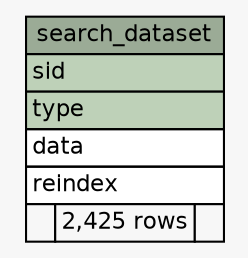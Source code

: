 // dot 2.30.1 on Mac OS X 10.8.3
// SchemaSpy rev 590
digraph "search_dataset" {
  graph [
    rankdir="RL"
    bgcolor="#f7f7f7"
    nodesep="0.18"
    ranksep="0.46"
    fontname="Helvetica"
    fontsize="11"
  ];
  node [
    fontname="Helvetica"
    fontsize="11"
    shape="plaintext"
  ];
  edge [
    arrowsize="0.8"
  ];
  "search_dataset" [
    label=<
    <TABLE BORDER="0" CELLBORDER="1" CELLSPACING="0" BGCOLOR="#ffffff">
      <TR><TD COLSPAN="3" BGCOLOR="#9bab96" ALIGN="CENTER">search_dataset</TD></TR>
      <TR><TD PORT="sid" COLSPAN="3" BGCOLOR="#bed1b8" ALIGN="LEFT">sid</TD></TR>
      <TR><TD PORT="type" COLSPAN="3" BGCOLOR="#bed1b8" ALIGN="LEFT">type</TD></TR>
      <TR><TD PORT="data" COLSPAN="3" ALIGN="LEFT">data</TD></TR>
      <TR><TD PORT="reindex" COLSPAN="3" ALIGN="LEFT">reindex</TD></TR>
      <TR><TD ALIGN="LEFT" BGCOLOR="#f7f7f7">  </TD><TD ALIGN="RIGHT" BGCOLOR="#f7f7f7">2,425 rows</TD><TD ALIGN="RIGHT" BGCOLOR="#f7f7f7">  </TD></TR>
    </TABLE>>
    URL="tables/search_dataset.html"
    tooltip="search_dataset"
  ];
}
